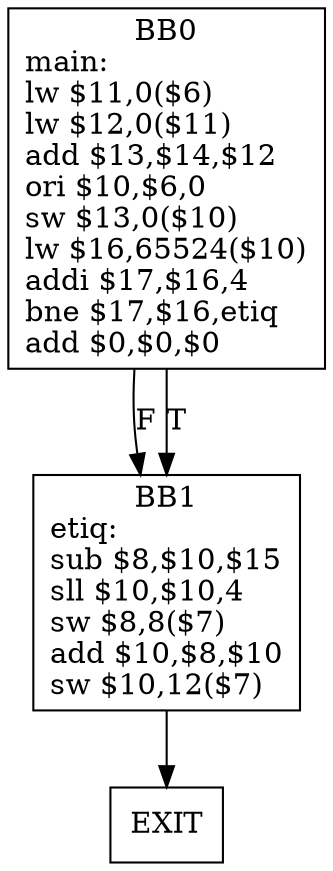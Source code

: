 digraph G1 {
node [shape = box];
BB0 [label = "BB0\nmain:\llw $11,0($6)\llw $12,0($11)\ladd $13,$14,$12\lori $10,$6,0\lsw $13,0($10)\llw $16,65524($10)\laddi $17,$16,4\lbne $17,$16,etiq\ladd $0,$0,$0\l"] ;
BB0 -> BB1 [style = filled, label = "F"];
BB0 -> BB1[style = filled, label = "T"];
BB1 [label = "BB1\netiq:\lsub $8,$10,$15\lsll $10,$10,4\lsw $8,8($7)\ladd $10,$8,$10\lsw $10,12($7)\l"] ;
BB1 -> EXIT  [style = filled, label = ""];
}
